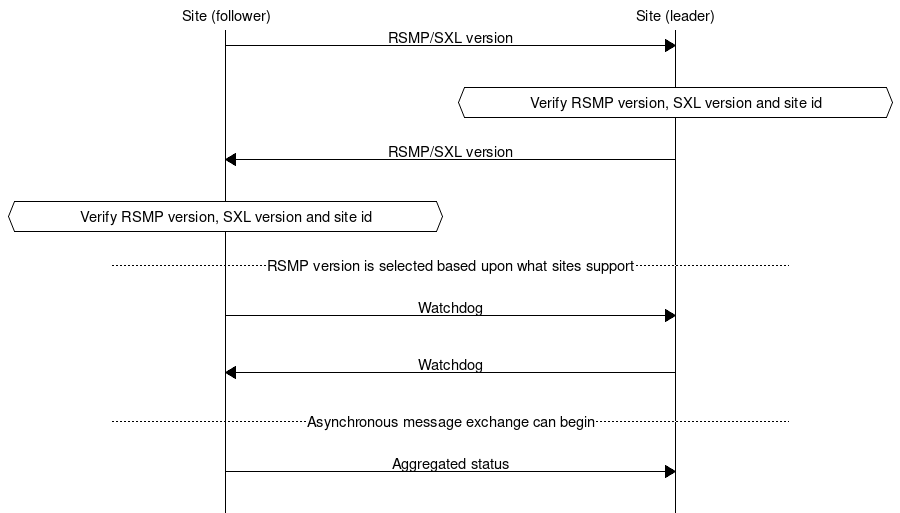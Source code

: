 # MSC for establish site-site

msc {
  hscale = "1.5", arcgradient = "0";

  a [label="Site (follower)"], b [label="Site (leader)"];

  a=>b [ label = "RSMP/SXL version" ];
  |||;
  b abox b [ label = "Verify RSMP version, SXL version and site id" ];
  |||;
  a<=b [ label = "RSMP/SXL version" ];
  |||;
  a abox a [ label = "Verify RSMP version, SXL version and site id" ];
  |||;
  --- [ label = "RSMP version is selected based upon what sites support" ];
  |||;
  a=>b [ label = "Watchdog" ];
  |||;
  a<=b [ label = "Watchdog" ];
  |||;
  --- [ label = "Asynchronous message exchange can begin" ];
  |||;
  a=>b [ label = "Aggregated status" ];
  |||;
}

